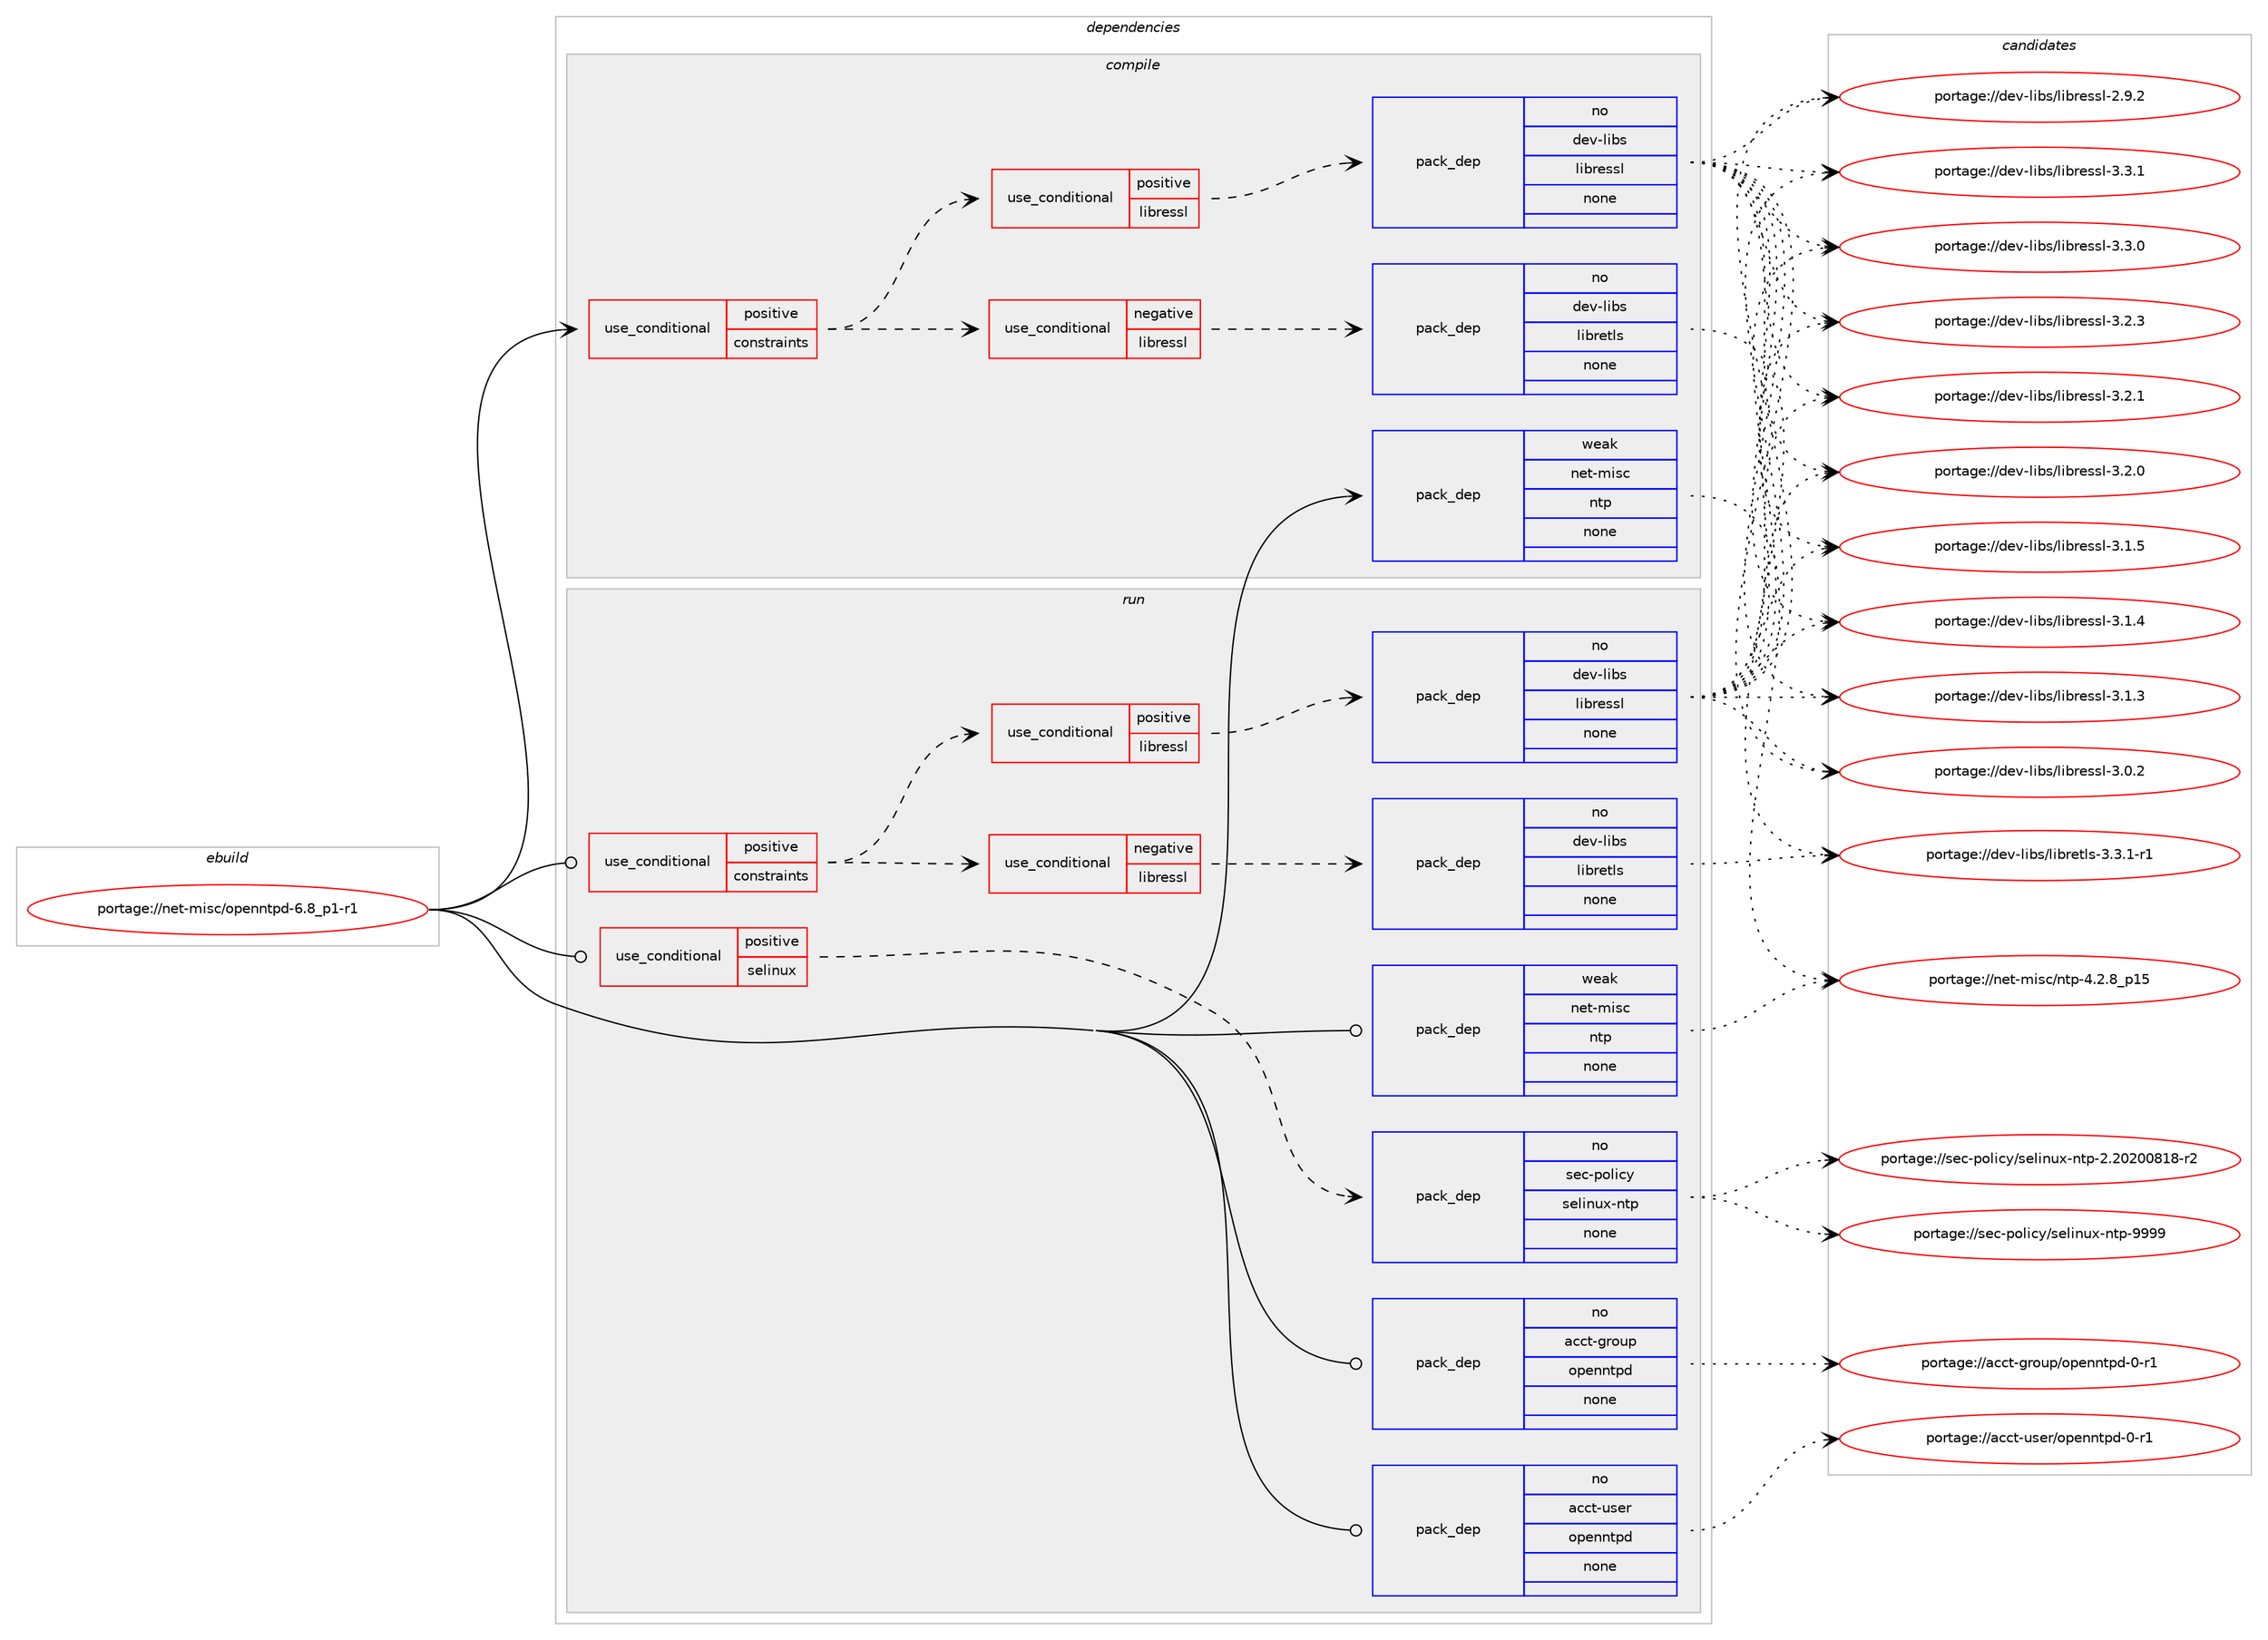 digraph prolog {

# *************
# Graph options
# *************

newrank=true;
concentrate=true;
compound=true;
graph [rankdir=LR,fontname=Helvetica,fontsize=10,ranksep=1.5];#, ranksep=2.5, nodesep=0.2];
edge  [arrowhead=vee];
node  [fontname=Helvetica,fontsize=10];

# **********
# The ebuild
# **********

subgraph cluster_leftcol {
color=gray;
rank=same;
label=<<i>ebuild</i>>;
id [label="portage://net-misc/openntpd-6.8_p1-r1", color=red, width=4, href="../net-misc/openntpd-6.8_p1-r1.svg"];
}

# ****************
# The dependencies
# ****************

subgraph cluster_midcol {
color=gray;
label=<<i>dependencies</i>>;
subgraph cluster_compile {
fillcolor="#eeeeee";
style=filled;
label=<<i>compile</i>>;
subgraph cond3514 {
dependency12302 [label=<<TABLE BORDER="0" CELLBORDER="1" CELLSPACING="0" CELLPADDING="4"><TR><TD ROWSPAN="3" CELLPADDING="10">use_conditional</TD></TR><TR><TD>positive</TD></TR><TR><TD>constraints</TD></TR></TABLE>>, shape=none, color=red];
subgraph cond3515 {
dependency12303 [label=<<TABLE BORDER="0" CELLBORDER="1" CELLSPACING="0" CELLPADDING="4"><TR><TD ROWSPAN="3" CELLPADDING="10">use_conditional</TD></TR><TR><TD>positive</TD></TR><TR><TD>libressl</TD></TR></TABLE>>, shape=none, color=red];
subgraph pack8670 {
dependency12304 [label=<<TABLE BORDER="0" CELLBORDER="1" CELLSPACING="0" CELLPADDING="4" WIDTH="220"><TR><TD ROWSPAN="6" CELLPADDING="30">pack_dep</TD></TR><TR><TD WIDTH="110">no</TD></TR><TR><TD>dev-libs</TD></TR><TR><TD>libressl</TD></TR><TR><TD>none</TD></TR><TR><TD></TD></TR></TABLE>>, shape=none, color=blue];
}
dependency12303:e -> dependency12304:w [weight=20,style="dashed",arrowhead="vee"];
}
dependency12302:e -> dependency12303:w [weight=20,style="dashed",arrowhead="vee"];
subgraph cond3516 {
dependency12305 [label=<<TABLE BORDER="0" CELLBORDER="1" CELLSPACING="0" CELLPADDING="4"><TR><TD ROWSPAN="3" CELLPADDING="10">use_conditional</TD></TR><TR><TD>negative</TD></TR><TR><TD>libressl</TD></TR></TABLE>>, shape=none, color=red];
subgraph pack8671 {
dependency12306 [label=<<TABLE BORDER="0" CELLBORDER="1" CELLSPACING="0" CELLPADDING="4" WIDTH="220"><TR><TD ROWSPAN="6" CELLPADDING="30">pack_dep</TD></TR><TR><TD WIDTH="110">no</TD></TR><TR><TD>dev-libs</TD></TR><TR><TD>libretls</TD></TR><TR><TD>none</TD></TR><TR><TD></TD></TR></TABLE>>, shape=none, color=blue];
}
dependency12305:e -> dependency12306:w [weight=20,style="dashed",arrowhead="vee"];
}
dependency12302:e -> dependency12305:w [weight=20,style="dashed",arrowhead="vee"];
}
id:e -> dependency12302:w [weight=20,style="solid",arrowhead="vee"];
subgraph pack8672 {
dependency12307 [label=<<TABLE BORDER="0" CELLBORDER="1" CELLSPACING="0" CELLPADDING="4" WIDTH="220"><TR><TD ROWSPAN="6" CELLPADDING="30">pack_dep</TD></TR><TR><TD WIDTH="110">weak</TD></TR><TR><TD>net-misc</TD></TR><TR><TD>ntp</TD></TR><TR><TD>none</TD></TR><TR><TD></TD></TR></TABLE>>, shape=none, color=blue];
}
id:e -> dependency12307:w [weight=20,style="solid",arrowhead="vee"];
}
subgraph cluster_compileandrun {
fillcolor="#eeeeee";
style=filled;
label=<<i>compile and run</i>>;
}
subgraph cluster_run {
fillcolor="#eeeeee";
style=filled;
label=<<i>run</i>>;
subgraph cond3517 {
dependency12308 [label=<<TABLE BORDER="0" CELLBORDER="1" CELLSPACING="0" CELLPADDING="4"><TR><TD ROWSPAN="3" CELLPADDING="10">use_conditional</TD></TR><TR><TD>positive</TD></TR><TR><TD>constraints</TD></TR></TABLE>>, shape=none, color=red];
subgraph cond3518 {
dependency12309 [label=<<TABLE BORDER="0" CELLBORDER="1" CELLSPACING="0" CELLPADDING="4"><TR><TD ROWSPAN="3" CELLPADDING="10">use_conditional</TD></TR><TR><TD>positive</TD></TR><TR><TD>libressl</TD></TR></TABLE>>, shape=none, color=red];
subgraph pack8673 {
dependency12310 [label=<<TABLE BORDER="0" CELLBORDER="1" CELLSPACING="0" CELLPADDING="4" WIDTH="220"><TR><TD ROWSPAN="6" CELLPADDING="30">pack_dep</TD></TR><TR><TD WIDTH="110">no</TD></TR><TR><TD>dev-libs</TD></TR><TR><TD>libressl</TD></TR><TR><TD>none</TD></TR><TR><TD></TD></TR></TABLE>>, shape=none, color=blue];
}
dependency12309:e -> dependency12310:w [weight=20,style="dashed",arrowhead="vee"];
}
dependency12308:e -> dependency12309:w [weight=20,style="dashed",arrowhead="vee"];
subgraph cond3519 {
dependency12311 [label=<<TABLE BORDER="0" CELLBORDER="1" CELLSPACING="0" CELLPADDING="4"><TR><TD ROWSPAN="3" CELLPADDING="10">use_conditional</TD></TR><TR><TD>negative</TD></TR><TR><TD>libressl</TD></TR></TABLE>>, shape=none, color=red];
subgraph pack8674 {
dependency12312 [label=<<TABLE BORDER="0" CELLBORDER="1" CELLSPACING="0" CELLPADDING="4" WIDTH="220"><TR><TD ROWSPAN="6" CELLPADDING="30">pack_dep</TD></TR><TR><TD WIDTH="110">no</TD></TR><TR><TD>dev-libs</TD></TR><TR><TD>libretls</TD></TR><TR><TD>none</TD></TR><TR><TD></TD></TR></TABLE>>, shape=none, color=blue];
}
dependency12311:e -> dependency12312:w [weight=20,style="dashed",arrowhead="vee"];
}
dependency12308:e -> dependency12311:w [weight=20,style="dashed",arrowhead="vee"];
}
id:e -> dependency12308:w [weight=20,style="solid",arrowhead="odot"];
subgraph cond3520 {
dependency12313 [label=<<TABLE BORDER="0" CELLBORDER="1" CELLSPACING="0" CELLPADDING="4"><TR><TD ROWSPAN="3" CELLPADDING="10">use_conditional</TD></TR><TR><TD>positive</TD></TR><TR><TD>selinux</TD></TR></TABLE>>, shape=none, color=red];
subgraph pack8675 {
dependency12314 [label=<<TABLE BORDER="0" CELLBORDER="1" CELLSPACING="0" CELLPADDING="4" WIDTH="220"><TR><TD ROWSPAN="6" CELLPADDING="30">pack_dep</TD></TR><TR><TD WIDTH="110">no</TD></TR><TR><TD>sec-policy</TD></TR><TR><TD>selinux-ntp</TD></TR><TR><TD>none</TD></TR><TR><TD></TD></TR></TABLE>>, shape=none, color=blue];
}
dependency12313:e -> dependency12314:w [weight=20,style="dashed",arrowhead="vee"];
}
id:e -> dependency12313:w [weight=20,style="solid",arrowhead="odot"];
subgraph pack8676 {
dependency12315 [label=<<TABLE BORDER="0" CELLBORDER="1" CELLSPACING="0" CELLPADDING="4" WIDTH="220"><TR><TD ROWSPAN="6" CELLPADDING="30">pack_dep</TD></TR><TR><TD WIDTH="110">no</TD></TR><TR><TD>acct-group</TD></TR><TR><TD>openntpd</TD></TR><TR><TD>none</TD></TR><TR><TD></TD></TR></TABLE>>, shape=none, color=blue];
}
id:e -> dependency12315:w [weight=20,style="solid",arrowhead="odot"];
subgraph pack8677 {
dependency12316 [label=<<TABLE BORDER="0" CELLBORDER="1" CELLSPACING="0" CELLPADDING="4" WIDTH="220"><TR><TD ROWSPAN="6" CELLPADDING="30">pack_dep</TD></TR><TR><TD WIDTH="110">no</TD></TR><TR><TD>acct-user</TD></TR><TR><TD>openntpd</TD></TR><TR><TD>none</TD></TR><TR><TD></TD></TR></TABLE>>, shape=none, color=blue];
}
id:e -> dependency12316:w [weight=20,style="solid",arrowhead="odot"];
subgraph pack8678 {
dependency12317 [label=<<TABLE BORDER="0" CELLBORDER="1" CELLSPACING="0" CELLPADDING="4" WIDTH="220"><TR><TD ROWSPAN="6" CELLPADDING="30">pack_dep</TD></TR><TR><TD WIDTH="110">weak</TD></TR><TR><TD>net-misc</TD></TR><TR><TD>ntp</TD></TR><TR><TD>none</TD></TR><TR><TD></TD></TR></TABLE>>, shape=none, color=blue];
}
id:e -> dependency12317:w [weight=20,style="solid",arrowhead="odot"];
}
}

# **************
# The candidates
# **************

subgraph cluster_choices {
rank=same;
color=gray;
label=<<i>candidates</i>>;

subgraph choice8670 {
color=black;
nodesep=1;
choice10010111845108105981154710810598114101115115108455146514649 [label="portage://dev-libs/libressl-3.3.1", color=red, width=4,href="../dev-libs/libressl-3.3.1.svg"];
choice10010111845108105981154710810598114101115115108455146514648 [label="portage://dev-libs/libressl-3.3.0", color=red, width=4,href="../dev-libs/libressl-3.3.0.svg"];
choice10010111845108105981154710810598114101115115108455146504651 [label="portage://dev-libs/libressl-3.2.3", color=red, width=4,href="../dev-libs/libressl-3.2.3.svg"];
choice10010111845108105981154710810598114101115115108455146504649 [label="portage://dev-libs/libressl-3.2.1", color=red, width=4,href="../dev-libs/libressl-3.2.1.svg"];
choice10010111845108105981154710810598114101115115108455146504648 [label="portage://dev-libs/libressl-3.2.0", color=red, width=4,href="../dev-libs/libressl-3.2.0.svg"];
choice10010111845108105981154710810598114101115115108455146494653 [label="portage://dev-libs/libressl-3.1.5", color=red, width=4,href="../dev-libs/libressl-3.1.5.svg"];
choice10010111845108105981154710810598114101115115108455146494652 [label="portage://dev-libs/libressl-3.1.4", color=red, width=4,href="../dev-libs/libressl-3.1.4.svg"];
choice10010111845108105981154710810598114101115115108455146494651 [label="portage://dev-libs/libressl-3.1.3", color=red, width=4,href="../dev-libs/libressl-3.1.3.svg"];
choice10010111845108105981154710810598114101115115108455146484650 [label="portage://dev-libs/libressl-3.0.2", color=red, width=4,href="../dev-libs/libressl-3.0.2.svg"];
choice10010111845108105981154710810598114101115115108455046574650 [label="portage://dev-libs/libressl-2.9.2", color=red, width=4,href="../dev-libs/libressl-2.9.2.svg"];
dependency12304:e -> choice10010111845108105981154710810598114101115115108455146514649:w [style=dotted,weight="100"];
dependency12304:e -> choice10010111845108105981154710810598114101115115108455146514648:w [style=dotted,weight="100"];
dependency12304:e -> choice10010111845108105981154710810598114101115115108455146504651:w [style=dotted,weight="100"];
dependency12304:e -> choice10010111845108105981154710810598114101115115108455146504649:w [style=dotted,weight="100"];
dependency12304:e -> choice10010111845108105981154710810598114101115115108455146504648:w [style=dotted,weight="100"];
dependency12304:e -> choice10010111845108105981154710810598114101115115108455146494653:w [style=dotted,weight="100"];
dependency12304:e -> choice10010111845108105981154710810598114101115115108455146494652:w [style=dotted,weight="100"];
dependency12304:e -> choice10010111845108105981154710810598114101115115108455146494651:w [style=dotted,weight="100"];
dependency12304:e -> choice10010111845108105981154710810598114101115115108455146484650:w [style=dotted,weight="100"];
dependency12304:e -> choice10010111845108105981154710810598114101115115108455046574650:w [style=dotted,weight="100"];
}
subgraph choice8671 {
color=black;
nodesep=1;
choice100101118451081059811547108105981141011161081154551465146494511449 [label="portage://dev-libs/libretls-3.3.1-r1", color=red, width=4,href="../dev-libs/libretls-3.3.1-r1.svg"];
dependency12306:e -> choice100101118451081059811547108105981141011161081154551465146494511449:w [style=dotted,weight="100"];
}
subgraph choice8672 {
color=black;
nodesep=1;
choice110101116451091051159947110116112455246504656951124953 [label="portage://net-misc/ntp-4.2.8_p15", color=red, width=4,href="../net-misc/ntp-4.2.8_p15.svg"];
dependency12307:e -> choice110101116451091051159947110116112455246504656951124953:w [style=dotted,weight="100"];
}
subgraph choice8673 {
color=black;
nodesep=1;
choice10010111845108105981154710810598114101115115108455146514649 [label="portage://dev-libs/libressl-3.3.1", color=red, width=4,href="../dev-libs/libressl-3.3.1.svg"];
choice10010111845108105981154710810598114101115115108455146514648 [label="portage://dev-libs/libressl-3.3.0", color=red, width=4,href="../dev-libs/libressl-3.3.0.svg"];
choice10010111845108105981154710810598114101115115108455146504651 [label="portage://dev-libs/libressl-3.2.3", color=red, width=4,href="../dev-libs/libressl-3.2.3.svg"];
choice10010111845108105981154710810598114101115115108455146504649 [label="portage://dev-libs/libressl-3.2.1", color=red, width=4,href="../dev-libs/libressl-3.2.1.svg"];
choice10010111845108105981154710810598114101115115108455146504648 [label="portage://dev-libs/libressl-3.2.0", color=red, width=4,href="../dev-libs/libressl-3.2.0.svg"];
choice10010111845108105981154710810598114101115115108455146494653 [label="portage://dev-libs/libressl-3.1.5", color=red, width=4,href="../dev-libs/libressl-3.1.5.svg"];
choice10010111845108105981154710810598114101115115108455146494652 [label="portage://dev-libs/libressl-3.1.4", color=red, width=4,href="../dev-libs/libressl-3.1.4.svg"];
choice10010111845108105981154710810598114101115115108455146494651 [label="portage://dev-libs/libressl-3.1.3", color=red, width=4,href="../dev-libs/libressl-3.1.3.svg"];
choice10010111845108105981154710810598114101115115108455146484650 [label="portage://dev-libs/libressl-3.0.2", color=red, width=4,href="../dev-libs/libressl-3.0.2.svg"];
choice10010111845108105981154710810598114101115115108455046574650 [label="portage://dev-libs/libressl-2.9.2", color=red, width=4,href="../dev-libs/libressl-2.9.2.svg"];
dependency12310:e -> choice10010111845108105981154710810598114101115115108455146514649:w [style=dotted,weight="100"];
dependency12310:e -> choice10010111845108105981154710810598114101115115108455146514648:w [style=dotted,weight="100"];
dependency12310:e -> choice10010111845108105981154710810598114101115115108455146504651:w [style=dotted,weight="100"];
dependency12310:e -> choice10010111845108105981154710810598114101115115108455146504649:w [style=dotted,weight="100"];
dependency12310:e -> choice10010111845108105981154710810598114101115115108455146504648:w [style=dotted,weight="100"];
dependency12310:e -> choice10010111845108105981154710810598114101115115108455146494653:w [style=dotted,weight="100"];
dependency12310:e -> choice10010111845108105981154710810598114101115115108455146494652:w [style=dotted,weight="100"];
dependency12310:e -> choice10010111845108105981154710810598114101115115108455146494651:w [style=dotted,weight="100"];
dependency12310:e -> choice10010111845108105981154710810598114101115115108455146484650:w [style=dotted,weight="100"];
dependency12310:e -> choice10010111845108105981154710810598114101115115108455046574650:w [style=dotted,weight="100"];
}
subgraph choice8674 {
color=black;
nodesep=1;
choice100101118451081059811547108105981141011161081154551465146494511449 [label="portage://dev-libs/libretls-3.3.1-r1", color=red, width=4,href="../dev-libs/libretls-3.3.1-r1.svg"];
dependency12312:e -> choice100101118451081059811547108105981141011161081154551465146494511449:w [style=dotted,weight="100"];
}
subgraph choice8675 {
color=black;
nodesep=1;
choice11510199451121111081059912147115101108105110117120451101161124557575757 [label="portage://sec-policy/selinux-ntp-9999", color=red, width=4,href="../sec-policy/selinux-ntp-9999.svg"];
choice115101994511211110810599121471151011081051101171204511011611245504650485048485649564511450 [label="portage://sec-policy/selinux-ntp-2.20200818-r2", color=red, width=4,href="../sec-policy/selinux-ntp-2.20200818-r2.svg"];
dependency12314:e -> choice11510199451121111081059912147115101108105110117120451101161124557575757:w [style=dotted,weight="100"];
dependency12314:e -> choice115101994511211110810599121471151011081051101171204511011611245504650485048485649564511450:w [style=dotted,weight="100"];
}
subgraph choice8676 {
color=black;
nodesep=1;
choice979999116451031141111171124711111210111011011611210045484511449 [label="portage://acct-group/openntpd-0-r1", color=red, width=4,href="../acct-group/openntpd-0-r1.svg"];
dependency12315:e -> choice979999116451031141111171124711111210111011011611210045484511449:w [style=dotted,weight="100"];
}
subgraph choice8677 {
color=black;
nodesep=1;
choice979999116451171151011144711111210111011011611210045484511449 [label="portage://acct-user/openntpd-0-r1", color=red, width=4,href="../acct-user/openntpd-0-r1.svg"];
dependency12316:e -> choice979999116451171151011144711111210111011011611210045484511449:w [style=dotted,weight="100"];
}
subgraph choice8678 {
color=black;
nodesep=1;
choice110101116451091051159947110116112455246504656951124953 [label="portage://net-misc/ntp-4.2.8_p15", color=red, width=4,href="../net-misc/ntp-4.2.8_p15.svg"];
dependency12317:e -> choice110101116451091051159947110116112455246504656951124953:w [style=dotted,weight="100"];
}
}

}
